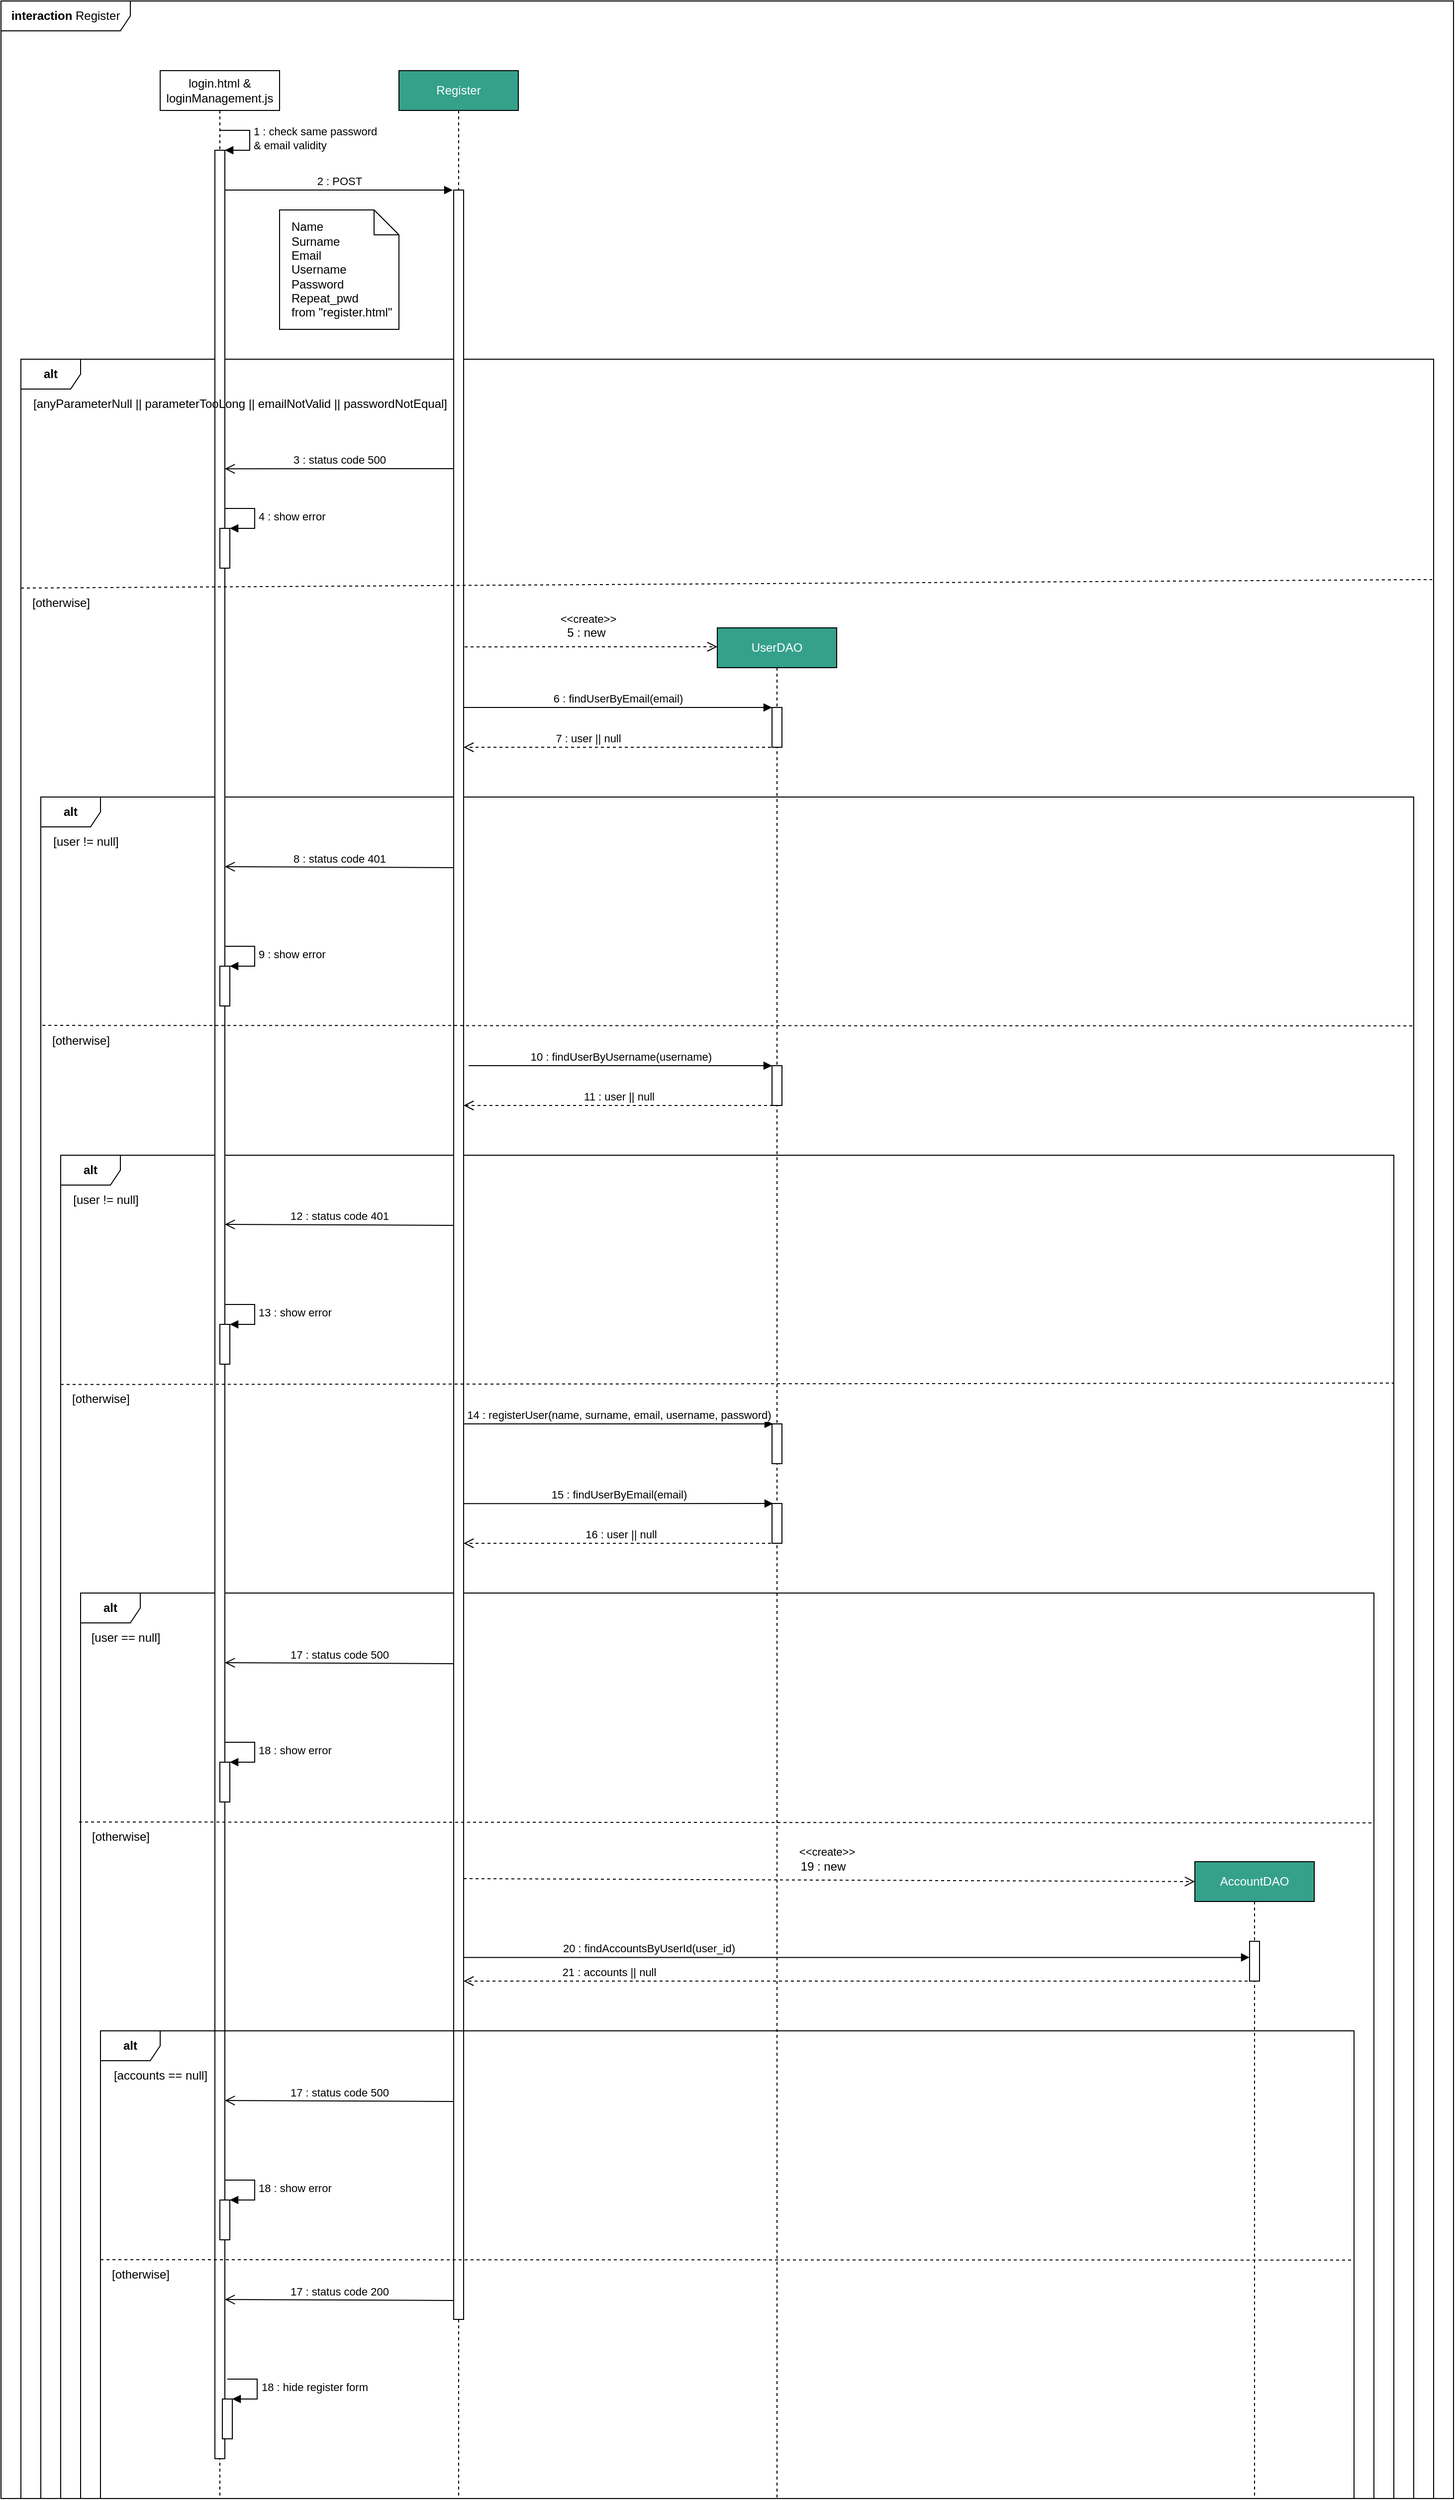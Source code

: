 <mxfile version="20.2.7" type="device"><diagram id="jjqiEcnsptanvTMTtEzv" name="Page-1"><mxGraphModel dx="3831" dy="1007" grid="1" gridSize="10" guides="1" tooltips="1" connect="1" arrows="1" fold="1" page="1" pageScale="1" pageWidth="2336" pageHeight="1654" math="0" shadow="0"><root><mxCell id="0"/><mxCell id="1" parent="0"/><mxCell id="nXNuC9A-ScLhZJOPZjMD-1" value="&lt;b&gt;interaction&amp;nbsp;&lt;/b&gt;Register" style="shape=umlFrame;whiteSpace=wrap;html=1;width=130;height=30;" parent="1" vertex="1"><mxGeometry x="-40" y="10" width="1460" height="2510" as="geometry"/></mxCell><mxCell id="nXNuC9A-ScLhZJOPZjMD-23" value="&lt;b&gt;alt&lt;/b&gt;" style="shape=umlFrame;whiteSpace=wrap;html=1;" parent="1" vertex="1"><mxGeometry x="-20" y="370" width="1420" height="2150" as="geometry"/></mxCell><mxCell id="nXNuC9A-ScLhZJOPZjMD-44" value="&lt;b&gt;alt&lt;/b&gt;" style="shape=umlFrame;whiteSpace=wrap;html=1;" parent="1" vertex="1"><mxGeometry y="810" width="1380" height="1710" as="geometry"/></mxCell><mxCell id="nXNuC9A-ScLhZJOPZjMD-48" value="&lt;b&gt;alt&lt;/b&gt;" style="shape=umlFrame;whiteSpace=wrap;html=1;" parent="1" vertex="1"><mxGeometry x="20" y="1170" width="1340" height="1350" as="geometry"/></mxCell><mxCell id="nXNuC9A-ScLhZJOPZjMD-65" value="&lt;b&gt;alt&lt;/b&gt;" style="shape=umlFrame;whiteSpace=wrap;html=1;" parent="1" vertex="1"><mxGeometry x="40" y="1610" width="1300" height="910" as="geometry"/></mxCell><mxCell id="nXNuC9A-ScLhZJOPZjMD-2" value="login.html &amp;amp; loginManagement.js" style="shape=umlLifeline;perimeter=lifelinePerimeter;whiteSpace=wrap;html=1;container=1;collapsible=0;recursiveResize=0;outlineConnect=0;" parent="1" vertex="1"><mxGeometry x="120" y="80" width="120" height="2440" as="geometry"/></mxCell><mxCell id="k8k1TX3zP_9B7u_YQSME-9" value="" style="html=1;points=[];perimeter=orthogonalPerimeter;" vertex="1" parent="nXNuC9A-ScLhZJOPZjMD-2"><mxGeometry x="55" y="80" width="10" height="2320" as="geometry"/></mxCell><mxCell id="k8k1TX3zP_9B7u_YQSME-10" value="1 : check same password&lt;br&gt;&amp;amp; email validity" style="edgeStyle=orthogonalEdgeStyle;html=1;align=left;spacingLeft=2;endArrow=block;rounded=0;entryX=1;entryY=0;" edge="1" target="k8k1TX3zP_9B7u_YQSME-9" parent="nXNuC9A-ScLhZJOPZjMD-2"><mxGeometry relative="1" as="geometry"><mxPoint x="60" y="60" as="sourcePoint"/><Array as="points"><mxPoint x="90" y="60"/></Array></mxGeometry></mxCell><mxCell id="k8k1TX3zP_9B7u_YQSME-15" value="" style="html=1;points=[];perimeter=orthogonalPerimeter;" vertex="1" parent="nXNuC9A-ScLhZJOPZjMD-2"><mxGeometry x="60" y="460" width="10" height="40" as="geometry"/></mxCell><mxCell id="k8k1TX3zP_9B7u_YQSME-16" value="4 : show error" style="edgeStyle=orthogonalEdgeStyle;html=1;align=left;spacingLeft=2;endArrow=block;rounded=0;entryX=1;entryY=0;" edge="1" target="k8k1TX3zP_9B7u_YQSME-15" parent="nXNuC9A-ScLhZJOPZjMD-2"><mxGeometry relative="1" as="geometry"><mxPoint x="65" y="440" as="sourcePoint"/><Array as="points"><mxPoint x="95" y="440"/></Array></mxGeometry></mxCell><mxCell id="k8k1TX3zP_9B7u_YQSME-17" value="8 : status code 401" style="html=1;verticalAlign=bottom;endArrow=open;endSize=8;rounded=0;entryX=1;entryY=0.145;entryDx=0;entryDy=0;entryPerimeter=0;" edge="1" parent="nXNuC9A-ScLhZJOPZjMD-2"><mxGeometry relative="1" as="geometry"><mxPoint x="295" y="801" as="sourcePoint"/><mxPoint x="65" y="800" as="targetPoint"/></mxGeometry></mxCell><mxCell id="k8k1TX3zP_9B7u_YQSME-18" value="9 : show error" style="edgeStyle=orthogonalEdgeStyle;html=1;align=left;spacingLeft=2;endArrow=block;rounded=0;entryX=1;entryY=0;" edge="1" parent="nXNuC9A-ScLhZJOPZjMD-2"><mxGeometry relative="1" as="geometry"><mxPoint x="65" y="880" as="sourcePoint"/><Array as="points"><mxPoint x="95" y="880"/></Array><mxPoint x="70" y="900" as="targetPoint"/></mxGeometry></mxCell><mxCell id="k8k1TX3zP_9B7u_YQSME-19" value="" style="html=1;points=[];perimeter=orthogonalPerimeter;" vertex="1" parent="nXNuC9A-ScLhZJOPZjMD-2"><mxGeometry x="60" y="900" width="10" height="40" as="geometry"/></mxCell><mxCell id="k8k1TX3zP_9B7u_YQSME-20" value="12 : status code 401" style="html=1;verticalAlign=bottom;endArrow=open;endSize=8;rounded=0;entryX=1;entryY=0.145;entryDx=0;entryDy=0;entryPerimeter=0;" edge="1" parent="nXNuC9A-ScLhZJOPZjMD-2"><mxGeometry relative="1" as="geometry"><mxPoint x="295" y="1160.5" as="sourcePoint"/><mxPoint x="65" y="1159.5" as="targetPoint"/></mxGeometry></mxCell><mxCell id="k8k1TX3zP_9B7u_YQSME-21" value="13 : show error" style="edgeStyle=orthogonalEdgeStyle;html=1;align=left;spacingLeft=2;endArrow=block;rounded=0;entryX=1;entryY=0;" edge="1" parent="nXNuC9A-ScLhZJOPZjMD-2"><mxGeometry relative="1" as="geometry"><mxPoint x="65" y="1240" as="sourcePoint"/><Array as="points"><mxPoint x="95" y="1240"/></Array><mxPoint x="70" y="1260" as="targetPoint"/></mxGeometry></mxCell><mxCell id="k8k1TX3zP_9B7u_YQSME-22" value="" style="html=1;points=[];perimeter=orthogonalPerimeter;" vertex="1" parent="nXNuC9A-ScLhZJOPZjMD-2"><mxGeometry x="60" y="1260" width="10" height="40" as="geometry"/></mxCell><mxCell id="k8k1TX3zP_9B7u_YQSME-23" value="17 : status code 500" style="html=1;verticalAlign=bottom;endArrow=open;endSize=8;rounded=0;entryX=1;entryY=0.145;entryDx=0;entryDy=0;entryPerimeter=0;" edge="1" parent="nXNuC9A-ScLhZJOPZjMD-2"><mxGeometry relative="1" as="geometry"><mxPoint x="295" y="1601" as="sourcePoint"/><mxPoint x="65" y="1600" as="targetPoint"/></mxGeometry></mxCell><mxCell id="k8k1TX3zP_9B7u_YQSME-24" value="18 : show error" style="edgeStyle=orthogonalEdgeStyle;html=1;align=left;spacingLeft=2;endArrow=block;rounded=0;entryX=1;entryY=0;" edge="1" parent="nXNuC9A-ScLhZJOPZjMD-2"><mxGeometry relative="1" as="geometry"><mxPoint x="65" y="1680" as="sourcePoint"/><Array as="points"><mxPoint x="95" y="1680"/></Array><mxPoint x="70" y="1700" as="targetPoint"/></mxGeometry></mxCell><mxCell id="k8k1TX3zP_9B7u_YQSME-25" value="" style="html=1;points=[];perimeter=orthogonalPerimeter;" vertex="1" parent="nXNuC9A-ScLhZJOPZjMD-2"><mxGeometry x="60" y="1700" width="10" height="40" as="geometry"/></mxCell><mxCell id="nXNuC9A-ScLhZJOPZjMD-3" value="Register" style="shape=umlLifeline;perimeter=lifelinePerimeter;whiteSpace=wrap;html=1;container=1;collapsible=0;recursiveResize=0;outlineConnect=0;fillColor=#35A18B;fontColor=#FFFFFF;" parent="1" vertex="1"><mxGeometry x="360" y="80" width="120" height="2440" as="geometry"/></mxCell><mxCell id="nXNuC9A-ScLhZJOPZjMD-9" value="" style="html=1;points=[];perimeter=orthogonalPerimeter;" parent="nXNuC9A-ScLhZJOPZjMD-3" vertex="1"><mxGeometry x="55" y="120" width="10" height="2140" as="geometry"/></mxCell><mxCell id="k8k1TX3zP_9B7u_YQSME-14" value="3 : status code 500" style="html=1;verticalAlign=bottom;endArrow=open;endSize=8;rounded=0;entryX=1;entryY=0.138;entryDx=0;entryDy=0;entryPerimeter=0;" edge="1" parent="nXNuC9A-ScLhZJOPZjMD-3" target="k8k1TX3zP_9B7u_YQSME-9"><mxGeometry relative="1" as="geometry"><mxPoint x="55" y="400" as="sourcePoint"/><mxPoint x="-25" y="400" as="targetPoint"/></mxGeometry></mxCell><mxCell id="nXNuC9A-ScLhZJOPZjMD-7" value="AccountDAO" style="shape=umlLifeline;perimeter=lifelinePerimeter;whiteSpace=wrap;html=1;container=1;collapsible=0;recursiveResize=0;outlineConnect=0;fillColor=#35A18B;fontColor=#FFFFFF;" parent="1" vertex="1"><mxGeometry x="1160" y="1880" width="120" height="640" as="geometry"/></mxCell><mxCell id="nXNuC9A-ScLhZJOPZjMD-79" value="" style="html=1;points=[];perimeter=orthogonalPerimeter;" parent="nXNuC9A-ScLhZJOPZjMD-7" vertex="1"><mxGeometry x="55" y="80" width="10" height="40" as="geometry"/></mxCell><mxCell id="nXNuC9A-ScLhZJOPZjMD-10" value="2 : POST" style="html=1;verticalAlign=bottom;startArrow=none;endArrow=block;startSize=8;rounded=0;startFill=0;entryX=-0.1;entryY=0;entryDx=0;entryDy=0;entryPerimeter=0;" parent="1" edge="1" target="nXNuC9A-ScLhZJOPZjMD-9"><mxGeometry relative="1" as="geometry"><mxPoint x="185" y="200" as="sourcePoint"/><mxPoint x="410" y="200" as="targetPoint"/></mxGeometry></mxCell><mxCell id="nXNuC9A-ScLhZJOPZjMD-11" value="" style="shape=note2;boundedLbl=1;whiteSpace=wrap;html=1;size=25;verticalAlign=top;align=center;" parent="1" vertex="1"><mxGeometry x="240" y="220" width="120" height="120" as="geometry"/></mxCell><mxCell id="nXNuC9A-ScLhZJOPZjMD-12" value="Name&lt;br&gt;Surname&lt;br&gt;Email&lt;br&gt;Username&lt;br&gt;Password&lt;br&gt;Repeat_pwd&lt;br&gt;from &quot;register.html&quot;" style="text;html=1;align=left;verticalAlign=middle;resizable=0;points=[];autosize=1;strokeColor=none;fillColor=none;" parent="1" vertex="1"><mxGeometry x="250" y="225" width="120" height="110" as="geometry"/></mxCell><mxCell id="nXNuC9A-ScLhZJOPZjMD-24" value="[anyParameterNull || parameterTooLong || emailNotValid || passwordNotEqual]" style="text;html=1;align=center;verticalAlign=middle;resizable=0;points=[];autosize=1;strokeColor=none;fillColor=none;" parent="1" vertex="1"><mxGeometry x="-20" y="400" width="440" height="30" as="geometry"/></mxCell><mxCell id="nXNuC9A-ScLhZJOPZjMD-30" value="UserDAO" style="shape=umlLifeline;perimeter=lifelinePerimeter;whiteSpace=wrap;html=1;container=1;collapsible=0;recursiveResize=0;outlineConnect=0;fillColor=#35A18B;fontColor=#FFFFFF;" parent="1" vertex="1"><mxGeometry x="680" y="640" width="120" height="1880" as="geometry"/></mxCell><mxCell id="nXNuC9A-ScLhZJOPZjMD-33" value="" style="html=1;points=[];perimeter=orthogonalPerimeter;" parent="nXNuC9A-ScLhZJOPZjMD-30" vertex="1"><mxGeometry x="55" y="80" width="10" height="40" as="geometry"/></mxCell><mxCell id="nXNuC9A-ScLhZJOPZjMD-45" value="" style="html=1;points=[];perimeter=orthogonalPerimeter;" parent="nXNuC9A-ScLhZJOPZjMD-30" vertex="1"><mxGeometry x="55" y="440" width="10" height="40" as="geometry"/></mxCell><mxCell id="nXNuC9A-ScLhZJOPZjMD-31" value="&amp;lt;&amp;lt;create&amp;gt;&amp;gt;" style="endArrow=open;startArrow=none;endFill=0;startFill=0;endSize=8;html=1;verticalAlign=bottom;dashed=1;labelBackgroundColor=none;rounded=0;exitX=1.1;exitY=0.639;exitDx=0;exitDy=0;exitPerimeter=0;" parent="1" edge="1"><mxGeometry x="-0.024" y="19" width="160" relative="1" as="geometry"><mxPoint x="426" y="659.08" as="sourcePoint"/><mxPoint x="680" y="659" as="targetPoint"/><mxPoint as="offset"/></mxGeometry></mxCell><mxCell id="nXNuC9A-ScLhZJOPZjMD-32" value="5 : new" style="text;html=1;align=center;verticalAlign=middle;resizable=0;points=[];autosize=1;strokeColor=none;fillColor=none;" parent="1" vertex="1"><mxGeometry x="518" y="630" width="60" height="30" as="geometry"/></mxCell><mxCell id="nXNuC9A-ScLhZJOPZjMD-35" value="7 : user || null" style="html=1;verticalAlign=bottom;endArrow=open;dashed=1;endSize=8;rounded=0;" parent="1" target="nXNuC9A-ScLhZJOPZjMD-9" edge="1"><mxGeometry x="0.206" relative="1" as="geometry"><mxPoint x="740" y="760" as="sourcePoint"/><mxPoint x="660" y="760" as="targetPoint"/><mxPoint as="offset"/></mxGeometry></mxCell><mxCell id="nXNuC9A-ScLhZJOPZjMD-34" value="6 : findUserByEmail(email)" style="html=1;verticalAlign=bottom;startArrow=none;endArrow=block;startSize=8;rounded=0;startFill=0;" parent="1" edge="1"><mxGeometry relative="1" as="geometry"><mxPoint x="425" y="720" as="sourcePoint"/><mxPoint x="735" y="720" as="targetPoint"/></mxGeometry></mxCell><mxCell id="nXNuC9A-ScLhZJOPZjMD-38" value="[user != null]" style="text;html=1;align=center;verticalAlign=middle;resizable=0;points=[];autosize=1;strokeColor=none;fillColor=none;" parent="1" vertex="1"><mxGeometry y="840" width="90" height="30" as="geometry"/></mxCell><mxCell id="nXNuC9A-ScLhZJOPZjMD-46" value="10 : findUserByUsername(username)" style="html=1;verticalAlign=bottom;startArrow=none;endArrow=block;startSize=8;rounded=0;startFill=0;" parent="1" edge="1"><mxGeometry relative="1" as="geometry"><mxPoint x="430" y="1080" as="sourcePoint"/><mxPoint x="735" y="1080" as="targetPoint"/></mxGeometry></mxCell><mxCell id="nXNuC9A-ScLhZJOPZjMD-47" value="11 : user || null" style="html=1;verticalAlign=bottom;endArrow=open;dashed=1;endSize=8;rounded=0;exitX=0.1;exitY=1;exitDx=0;exitDy=0;exitPerimeter=0;" parent="1" source="nXNuC9A-ScLhZJOPZjMD-45" target="nXNuC9A-ScLhZJOPZjMD-9" edge="1"><mxGeometry relative="1" as="geometry"><mxPoint x="800" y="1000" as="sourcePoint"/><mxPoint x="720" y="1000" as="targetPoint"/></mxGeometry></mxCell><mxCell id="nXNuC9A-ScLhZJOPZjMD-52" value="[user != null]" style="text;html=1;align=center;verticalAlign=middle;resizable=0;points=[];autosize=1;strokeColor=none;fillColor=none;" parent="1" vertex="1"><mxGeometry x="20" y="1200" width="90" height="30" as="geometry"/></mxCell><mxCell id="nXNuC9A-ScLhZJOPZjMD-55" value="" style="endArrow=none;dashed=1;html=1;rounded=0;exitX=0;exitY=0;exitDx=0;exitDy=0;exitPerimeter=0;entryX=0.999;entryY=0.103;entryDx=0;entryDy=0;entryPerimeter=0;" parent="1" edge="1" target="nXNuC9A-ScLhZJOPZjMD-23" source="nXNuC9A-ScLhZJOPZjMD-56"><mxGeometry width="50" height="50" relative="1" as="geometry"><mxPoint x="80" y="599.55" as="sourcePoint"/><mxPoint x="1480" y="600" as="targetPoint"/></mxGeometry></mxCell><mxCell id="nXNuC9A-ScLhZJOPZjMD-56" value="[otherwise]" style="text;html=1;align=center;verticalAlign=middle;resizable=0;points=[];autosize=1;strokeColor=none;fillColor=none;" parent="1" vertex="1"><mxGeometry x="-20" y="600" width="80" height="30" as="geometry"/></mxCell><mxCell id="nXNuC9A-ScLhZJOPZjMD-57" value="" style="endArrow=none;dashed=1;html=1;rounded=0;exitX=0.001;exitY=0.145;exitDx=0;exitDy=0;exitPerimeter=0;" parent="1" edge="1"><mxGeometry width="50" height="50" relative="1" as="geometry"><mxPoint x="1.56" y="1039.55" as="sourcePoint"/><mxPoint x="1380" y="1040" as="targetPoint"/></mxGeometry></mxCell><mxCell id="nXNuC9A-ScLhZJOPZjMD-58" value="[otherwise]" style="text;html=1;align=center;verticalAlign=middle;resizable=0;points=[];autosize=1;strokeColor=none;fillColor=none;" parent="1" vertex="1"><mxGeometry y="1040" width="80" height="30" as="geometry"/></mxCell><mxCell id="nXNuC9A-ScLhZJOPZjMD-59" value="" style="endArrow=none;dashed=1;html=1;rounded=0;exitX=-0.002;exitY=0.187;exitDx=0;exitDy=0;exitPerimeter=0;" parent="1" edge="1"><mxGeometry width="50" height="50" relative="1" as="geometry"><mxPoint x="19.96" y="1400.41" as="sourcePoint"/><mxPoint x="1360" y="1399" as="targetPoint"/></mxGeometry></mxCell><mxCell id="nXNuC9A-ScLhZJOPZjMD-60" value="[otherwise]" style="text;html=1;align=center;verticalAlign=middle;resizable=0;points=[];autosize=1;strokeColor=none;fillColor=none;" parent="1" vertex="1"><mxGeometry x="20" y="1400" width="80" height="30" as="geometry"/></mxCell><mxCell id="nXNuC9A-ScLhZJOPZjMD-61" value="" style="html=1;points=[];perimeter=orthogonalPerimeter;" parent="1" vertex="1"><mxGeometry x="735" y="1440" width="10" height="40" as="geometry"/></mxCell><mxCell id="nXNuC9A-ScLhZJOPZjMD-62" value="14 : registerUser(name, surname, email, username, password)" style="html=1;verticalAlign=bottom;startArrow=none;endArrow=block;startSize=8;rounded=0;entryX=0.1;entryY=0;entryDx=0;entryDy=0;entryPerimeter=0;startFill=0;" parent="1" target="nXNuC9A-ScLhZJOPZjMD-61" edge="1"><mxGeometry relative="1" as="geometry"><mxPoint x="425" y="1440" as="sourcePoint"/><mxPoint x="730" y="1440" as="targetPoint"/></mxGeometry></mxCell><mxCell id="nXNuC9A-ScLhZJOPZjMD-63" value="" style="html=1;points=[];perimeter=orthogonalPerimeter;" parent="1" vertex="1"><mxGeometry x="735" y="1520" width="10" height="40" as="geometry"/></mxCell><mxCell id="nXNuC9A-ScLhZJOPZjMD-64" value="15 : findUserByEmail(email)" style="html=1;verticalAlign=bottom;startArrow=none;endArrow=block;startSize=8;rounded=0;exitX=0.218;exitY=0.745;exitDx=0;exitDy=0;exitPerimeter=0;startFill=0;entryX=0.1;entryY=0;entryDx=0;entryDy=0;entryPerimeter=0;" parent="1" target="nXNuC9A-ScLhZJOPZjMD-63" edge="1"><mxGeometry relative="1" as="geometry"><mxPoint x="425.32" y="1520.15" as="sourcePoint"/><mxPoint x="730" y="1520.15" as="targetPoint"/></mxGeometry></mxCell><mxCell id="nXNuC9A-ScLhZJOPZjMD-66" value="[user == null]" style="text;html=1;align=center;verticalAlign=middle;resizable=0;points=[];autosize=1;strokeColor=none;fillColor=none;" parent="1" vertex="1"><mxGeometry x="40" y="1640" width="90" height="30" as="geometry"/></mxCell><mxCell id="nXNuC9A-ScLhZJOPZjMD-67" value="16 : user || null" style="html=1;verticalAlign=bottom;endArrow=open;dashed=1;endSize=8;rounded=0;" parent="1" edge="1"><mxGeometry relative="1" as="geometry"><mxPoint x="740" y="1560" as="sourcePoint"/><mxPoint x="425" y="1560" as="targetPoint"/></mxGeometry></mxCell><mxCell id="nXNuC9A-ScLhZJOPZjMD-72" value="" style="endArrow=none;dashed=1;html=1;rounded=0;exitX=-0.001;exitY=0.291;exitDx=0;exitDy=0;exitPerimeter=0;" parent="1" edge="1"><mxGeometry width="50" height="50" relative="1" as="geometry"><mxPoint x="38.52" y="1840.09" as="sourcePoint"/><mxPoint x="1340" y="1841" as="targetPoint"/></mxGeometry></mxCell><mxCell id="nXNuC9A-ScLhZJOPZjMD-75" value="&amp;lt;&amp;lt;create&amp;gt;&amp;gt;" style="endArrow=open;startArrow=none;endFill=0;startFill=0;endSize=8;html=1;verticalAlign=bottom;dashed=1;labelBackgroundColor=none;rounded=0;exitX=1;exitY=0.793;exitDx=0;exitDy=0;exitPerimeter=0;" parent="1" source="nXNuC9A-ScLhZJOPZjMD-9" edge="1"><mxGeometry x="-0.007" y="20" width="160" relative="1" as="geometry"><mxPoint x="430" y="1900" as="sourcePoint"/><mxPoint x="1160" y="1900" as="targetPoint"/><mxPoint as="offset"/></mxGeometry></mxCell><mxCell id="nXNuC9A-ScLhZJOPZjMD-77" value="19 : new" style="text;html=1;align=center;verticalAlign=middle;resizable=0;points=[];autosize=1;strokeColor=none;fillColor=none;" parent="1" vertex="1"><mxGeometry x="751" y="1870" width="70" height="30" as="geometry"/></mxCell><mxCell id="nXNuC9A-ScLhZJOPZjMD-78" value="[otherwise]" style="text;html=1;align=center;verticalAlign=middle;resizable=0;points=[];autosize=1;strokeColor=none;fillColor=none;" parent="1" vertex="1"><mxGeometry x="40" y="1840" width="80" height="30" as="geometry"/></mxCell><mxCell id="nXNuC9A-ScLhZJOPZjMD-80" value="20 : findAccountsByUserId(user_id)" style="html=1;verticalAlign=bottom;startArrow=none;endArrow=block;startSize=8;rounded=0;exitX=1;exitY=0.83;exitDx=0;exitDy=0;exitPerimeter=0;startFill=0;" parent="1" source="nXNuC9A-ScLhZJOPZjMD-9" target="nXNuC9A-ScLhZJOPZjMD-79" edge="1"><mxGeometry x="-0.53" relative="1" as="geometry"><mxPoint x="1155" y="1960" as="sourcePoint"/><mxPoint as="offset"/></mxGeometry></mxCell><mxCell id="nXNuC9A-ScLhZJOPZjMD-81" value="21 : accounts || null" style="html=1;verticalAlign=bottom;endArrow=open;dashed=1;endSize=8;rounded=0;exitX=0.4;exitY=1;exitDx=0;exitDy=0;exitPerimeter=0;" parent="1" source="nXNuC9A-ScLhZJOPZjMD-79" edge="1"><mxGeometry x="0.634" relative="1" as="geometry"><mxPoint x="1212" y="2000" as="sourcePoint"/><mxPoint x="425" y="2000" as="targetPoint"/><mxPoint as="offset"/></mxGeometry></mxCell><mxCell id="nXNuC9A-ScLhZJOPZjMD-82" value="&lt;b&gt;alt&lt;/b&gt;" style="shape=umlFrame;whiteSpace=wrap;html=1;" parent="1" vertex="1"><mxGeometry x="60" y="2050" width="1260" height="470" as="geometry"/></mxCell><mxCell id="nXNuC9A-ScLhZJOPZjMD-83" value="[accounts == null]" style="text;html=1;align=center;verticalAlign=middle;resizable=0;points=[];autosize=1;strokeColor=none;fillColor=none;" parent="1" vertex="1"><mxGeometry x="60" y="2080" width="120" height="30" as="geometry"/></mxCell><mxCell id="nXNuC9A-ScLhZJOPZjMD-88" value="" style="endArrow=none;dashed=1;html=1;rounded=0;exitX=0;exitY=0;exitDx=0;exitDy=0;exitPerimeter=0;entryX=0.999;entryY=0.605;entryDx=0;entryDy=0;entryPerimeter=0;" parent="1" edge="1" source="nXNuC9A-ScLhZJOPZjMD-91"><mxGeometry width="50" height="50" relative="1" as="geometry"><mxPoint x="240" y="2280.35" as="sourcePoint"/><mxPoint x="1318.92" y="2280.35" as="targetPoint"/></mxGeometry></mxCell><mxCell id="nXNuC9A-ScLhZJOPZjMD-91" value="[otherwise]" style="text;html=1;align=center;verticalAlign=middle;resizable=0;points=[];autosize=1;strokeColor=none;fillColor=none;" parent="1" vertex="1"><mxGeometry x="60" y="2280" width="80" height="30" as="geometry"/></mxCell><mxCell id="k8k1TX3zP_9B7u_YQSME-27" value="18 : show error" style="edgeStyle=orthogonalEdgeStyle;html=1;align=left;spacingLeft=2;endArrow=block;rounded=0;entryX=1;entryY=0;" edge="1" parent="1"><mxGeometry relative="1" as="geometry"><mxPoint x="185" y="2200" as="sourcePoint"/><Array as="points"><mxPoint x="215" y="2200"/></Array><mxPoint x="190" y="2220" as="targetPoint"/></mxGeometry></mxCell><mxCell id="k8k1TX3zP_9B7u_YQSME-28" value="" style="html=1;points=[];perimeter=orthogonalPerimeter;" vertex="1" parent="1"><mxGeometry x="180" y="2220" width="10" height="40" as="geometry"/></mxCell><mxCell id="k8k1TX3zP_9B7u_YQSME-31" value="17 : status code 500" style="html=1;verticalAlign=bottom;endArrow=open;endSize=8;rounded=0;entryX=1;entryY=0.145;entryDx=0;entryDy=0;entryPerimeter=0;" edge="1" parent="1"><mxGeometry relative="1" as="geometry"><mxPoint x="415" y="2121" as="sourcePoint"/><mxPoint x="185" y="2120" as="targetPoint"/></mxGeometry></mxCell><mxCell id="k8k1TX3zP_9B7u_YQSME-32" value="17 : status code 200" style="html=1;verticalAlign=bottom;endArrow=open;endSize=8;rounded=0;entryX=1;entryY=0.145;entryDx=0;entryDy=0;entryPerimeter=0;" edge="1" parent="1"><mxGeometry relative="1" as="geometry"><mxPoint x="415" y="2321" as="sourcePoint"/><mxPoint x="185" y="2320" as="targetPoint"/></mxGeometry></mxCell><mxCell id="k8k1TX3zP_9B7u_YQSME-36" value="" style="html=1;points=[];perimeter=orthogonalPerimeter;fontColor=#000000;fillColor=#FFFFFF;" vertex="1" parent="1"><mxGeometry x="182.5" y="2420" width="10" height="40" as="geometry"/></mxCell><mxCell id="k8k1TX3zP_9B7u_YQSME-37" value="18 : hide register form" style="edgeStyle=orthogonalEdgeStyle;html=1;align=left;spacingLeft=2;endArrow=block;rounded=0;entryX=1;entryY=0;fontColor=#000000;" edge="1" target="k8k1TX3zP_9B7u_YQSME-36" parent="1"><mxGeometry relative="1" as="geometry"><mxPoint x="187.5" y="2400" as="sourcePoint"/><Array as="points"><mxPoint x="217.5" y="2400"/></Array></mxGeometry></mxCell></root></mxGraphModel></diagram></mxfile>